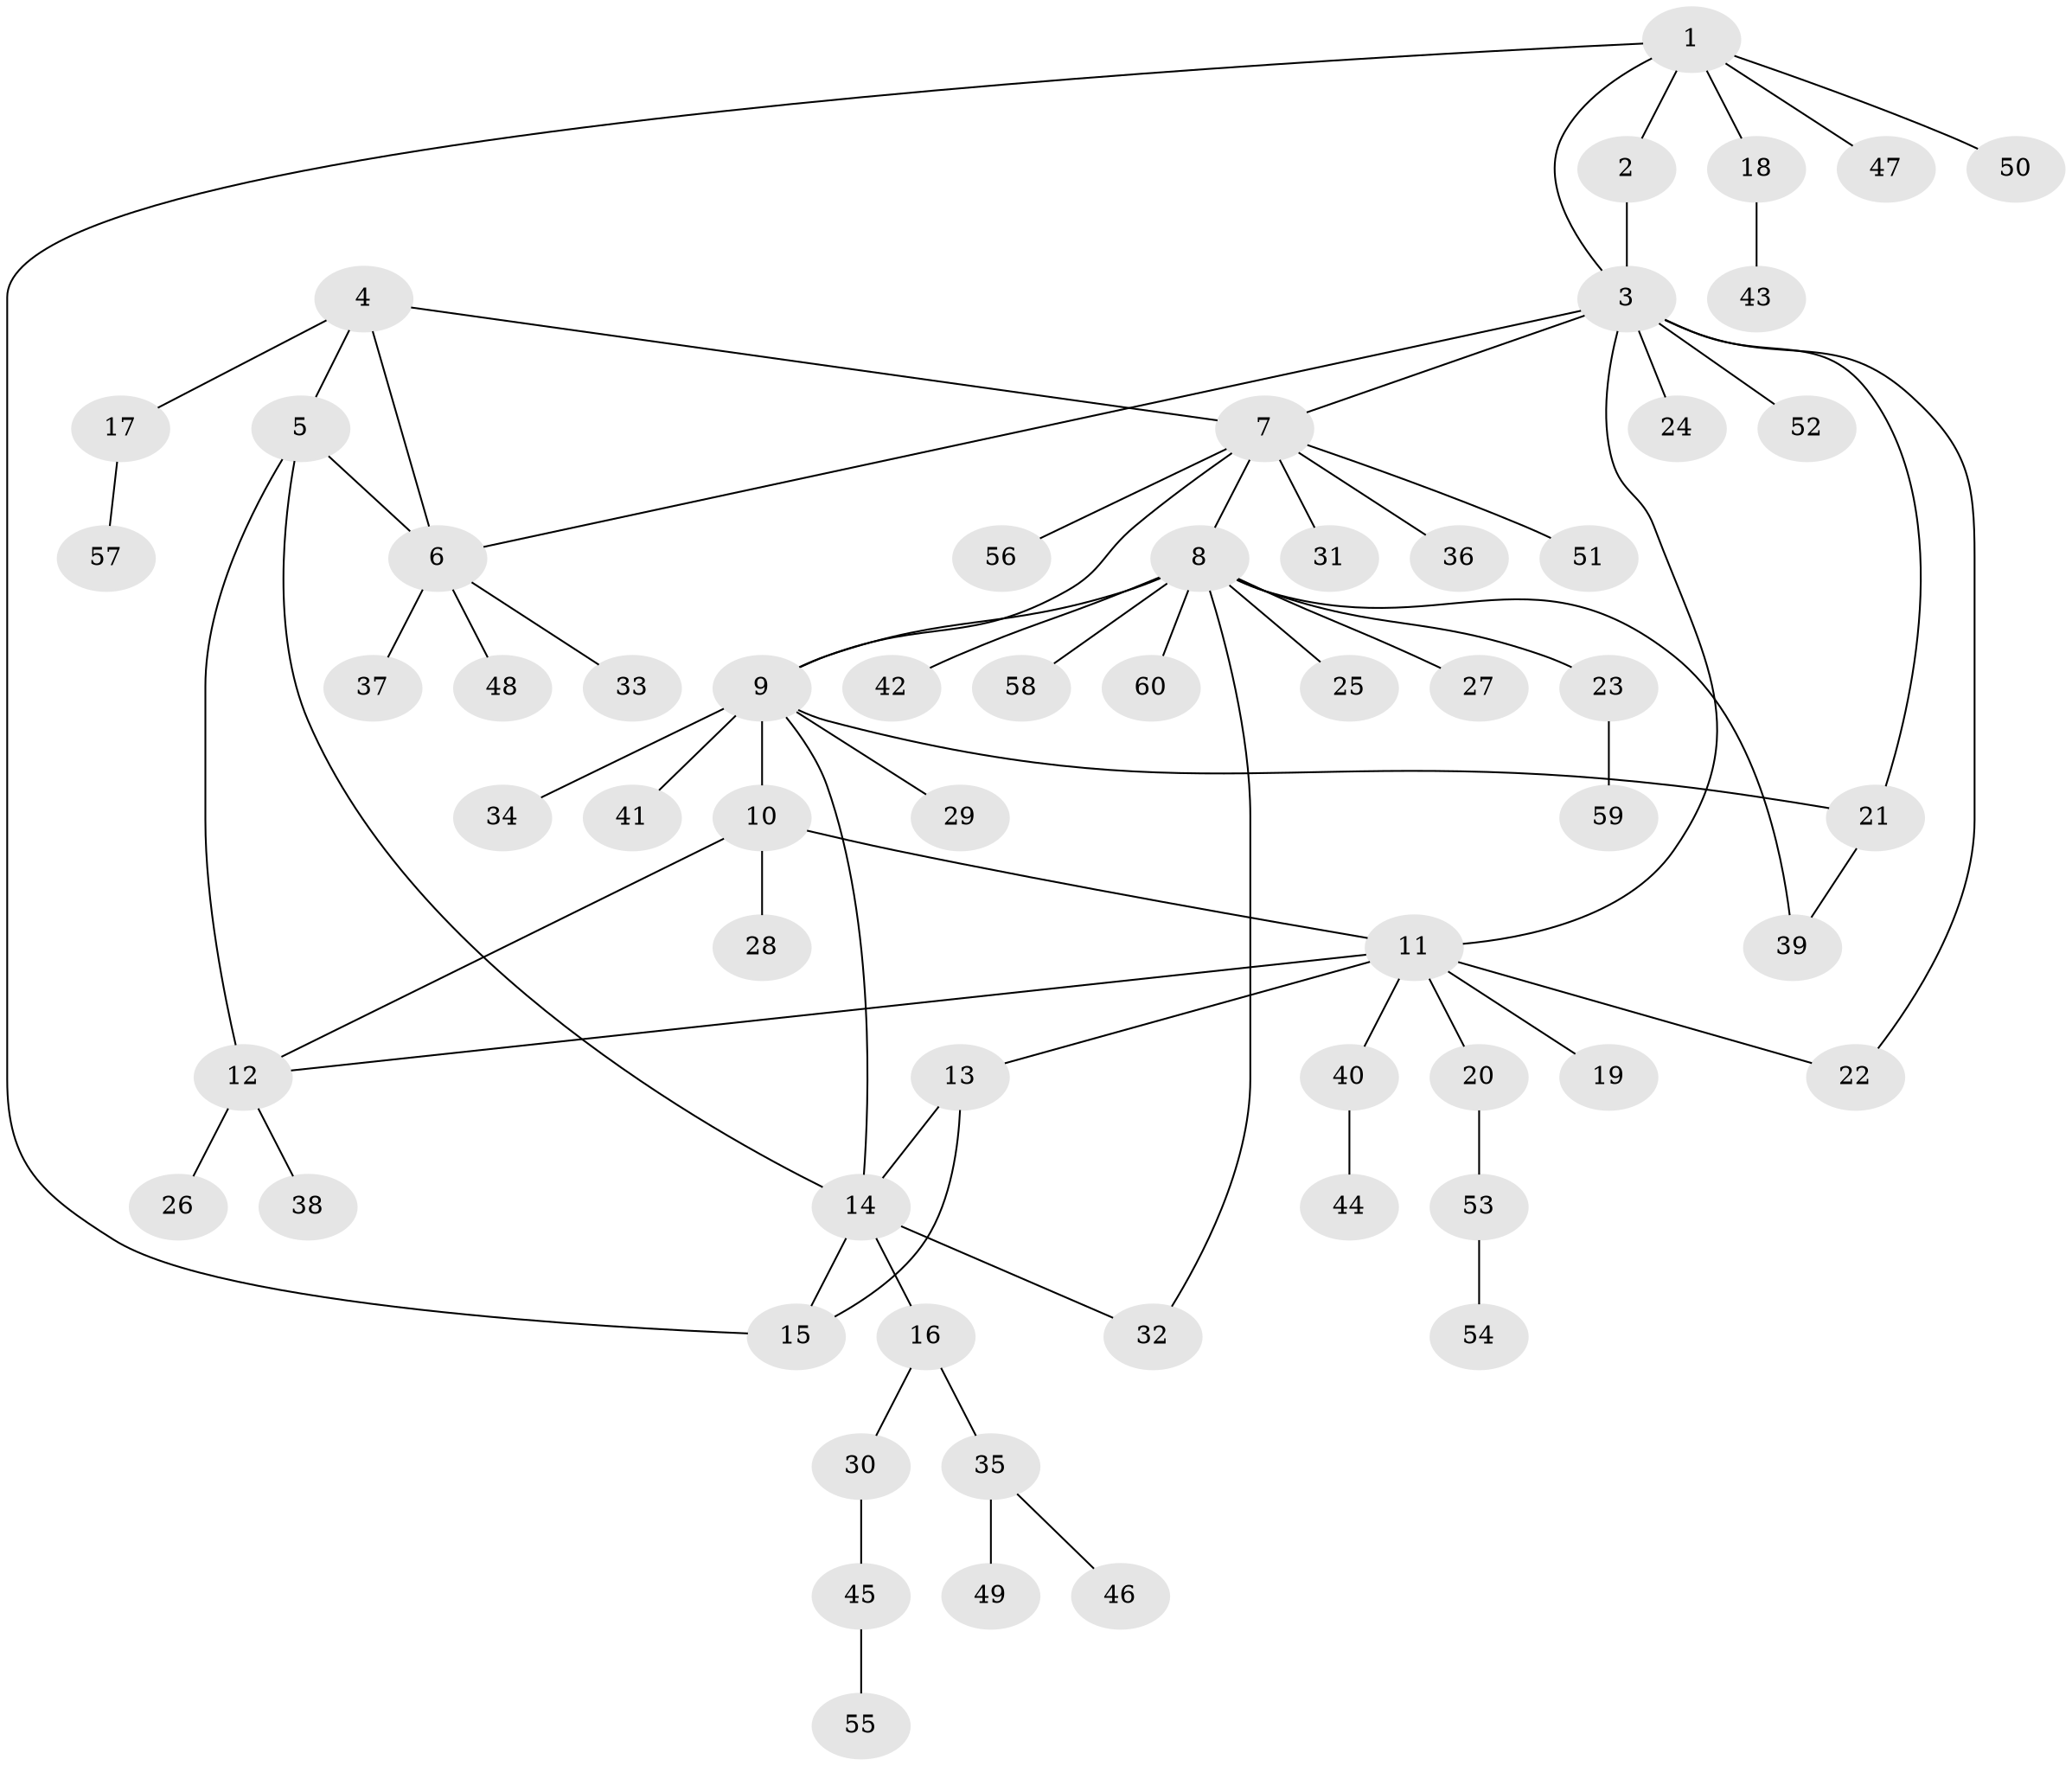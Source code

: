 // coarse degree distribution, {5: 0.047619047619047616, 6: 0.07142857142857142, 7: 0.023809523809523808, 3: 0.047619047619047616, 1: 0.7142857142857143, 11: 0.023809523809523808, 2: 0.047619047619047616, 8: 0.023809523809523808}
// Generated by graph-tools (version 1.1) at 2025/58/03/04/25 21:58:13]
// undirected, 60 vertices, 74 edges
graph export_dot {
graph [start="1"]
  node [color=gray90,style=filled];
  1;
  2;
  3;
  4;
  5;
  6;
  7;
  8;
  9;
  10;
  11;
  12;
  13;
  14;
  15;
  16;
  17;
  18;
  19;
  20;
  21;
  22;
  23;
  24;
  25;
  26;
  27;
  28;
  29;
  30;
  31;
  32;
  33;
  34;
  35;
  36;
  37;
  38;
  39;
  40;
  41;
  42;
  43;
  44;
  45;
  46;
  47;
  48;
  49;
  50;
  51;
  52;
  53;
  54;
  55;
  56;
  57;
  58;
  59;
  60;
  1 -- 2;
  1 -- 3;
  1 -- 15;
  1 -- 18;
  1 -- 47;
  1 -- 50;
  2 -- 3;
  3 -- 6;
  3 -- 7;
  3 -- 11;
  3 -- 21;
  3 -- 22;
  3 -- 24;
  3 -- 52;
  4 -- 5;
  4 -- 6;
  4 -- 7;
  4 -- 17;
  5 -- 6;
  5 -- 12;
  5 -- 14;
  6 -- 33;
  6 -- 37;
  6 -- 48;
  7 -- 8;
  7 -- 9;
  7 -- 31;
  7 -- 36;
  7 -- 51;
  7 -- 56;
  8 -- 9;
  8 -- 23;
  8 -- 25;
  8 -- 27;
  8 -- 32;
  8 -- 39;
  8 -- 42;
  8 -- 58;
  8 -- 60;
  9 -- 10;
  9 -- 14;
  9 -- 21;
  9 -- 29;
  9 -- 34;
  9 -- 41;
  10 -- 11;
  10 -- 12;
  10 -- 28;
  11 -- 12;
  11 -- 13;
  11 -- 19;
  11 -- 20;
  11 -- 22;
  11 -- 40;
  12 -- 26;
  12 -- 38;
  13 -- 14;
  13 -- 15;
  14 -- 15;
  14 -- 16;
  14 -- 32;
  16 -- 30;
  16 -- 35;
  17 -- 57;
  18 -- 43;
  20 -- 53;
  21 -- 39;
  23 -- 59;
  30 -- 45;
  35 -- 46;
  35 -- 49;
  40 -- 44;
  45 -- 55;
  53 -- 54;
}
